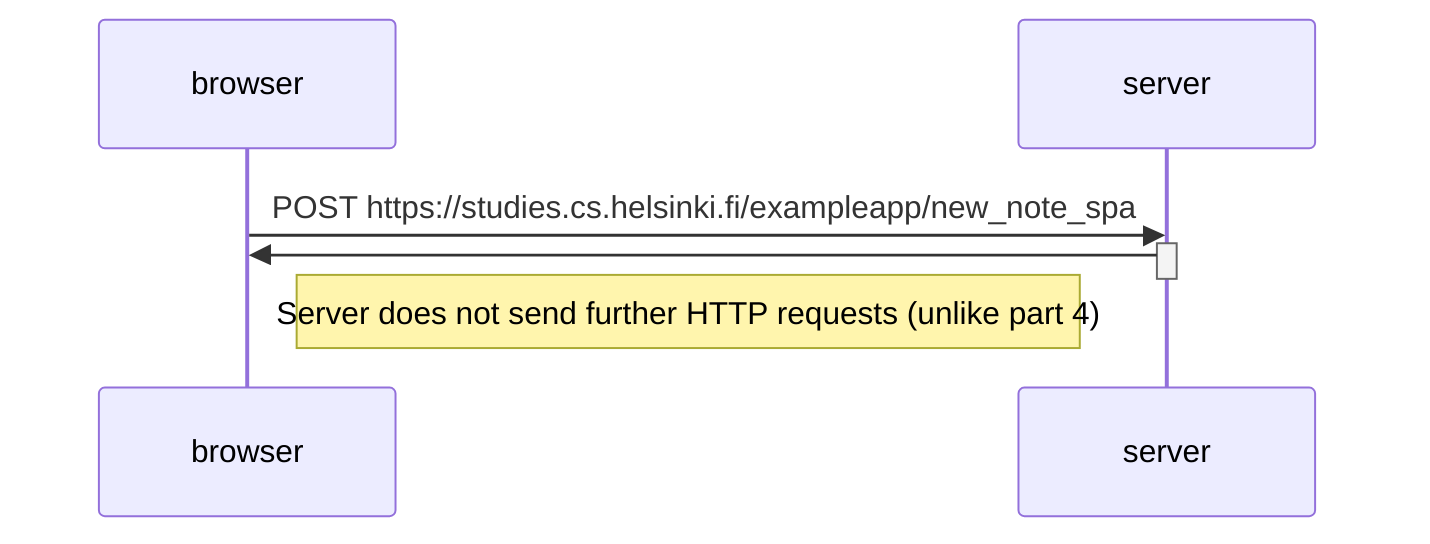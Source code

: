 sequenceDiagram
    participant browser
    participant server

    browser->>server: POST https://studies.cs.helsinki.fi/exampleapp/new_note_spa
    activate server
    server->>browser: 
    deactivate server
    Note right of browser: Server does not send further HTTP requests (unlike part 4)